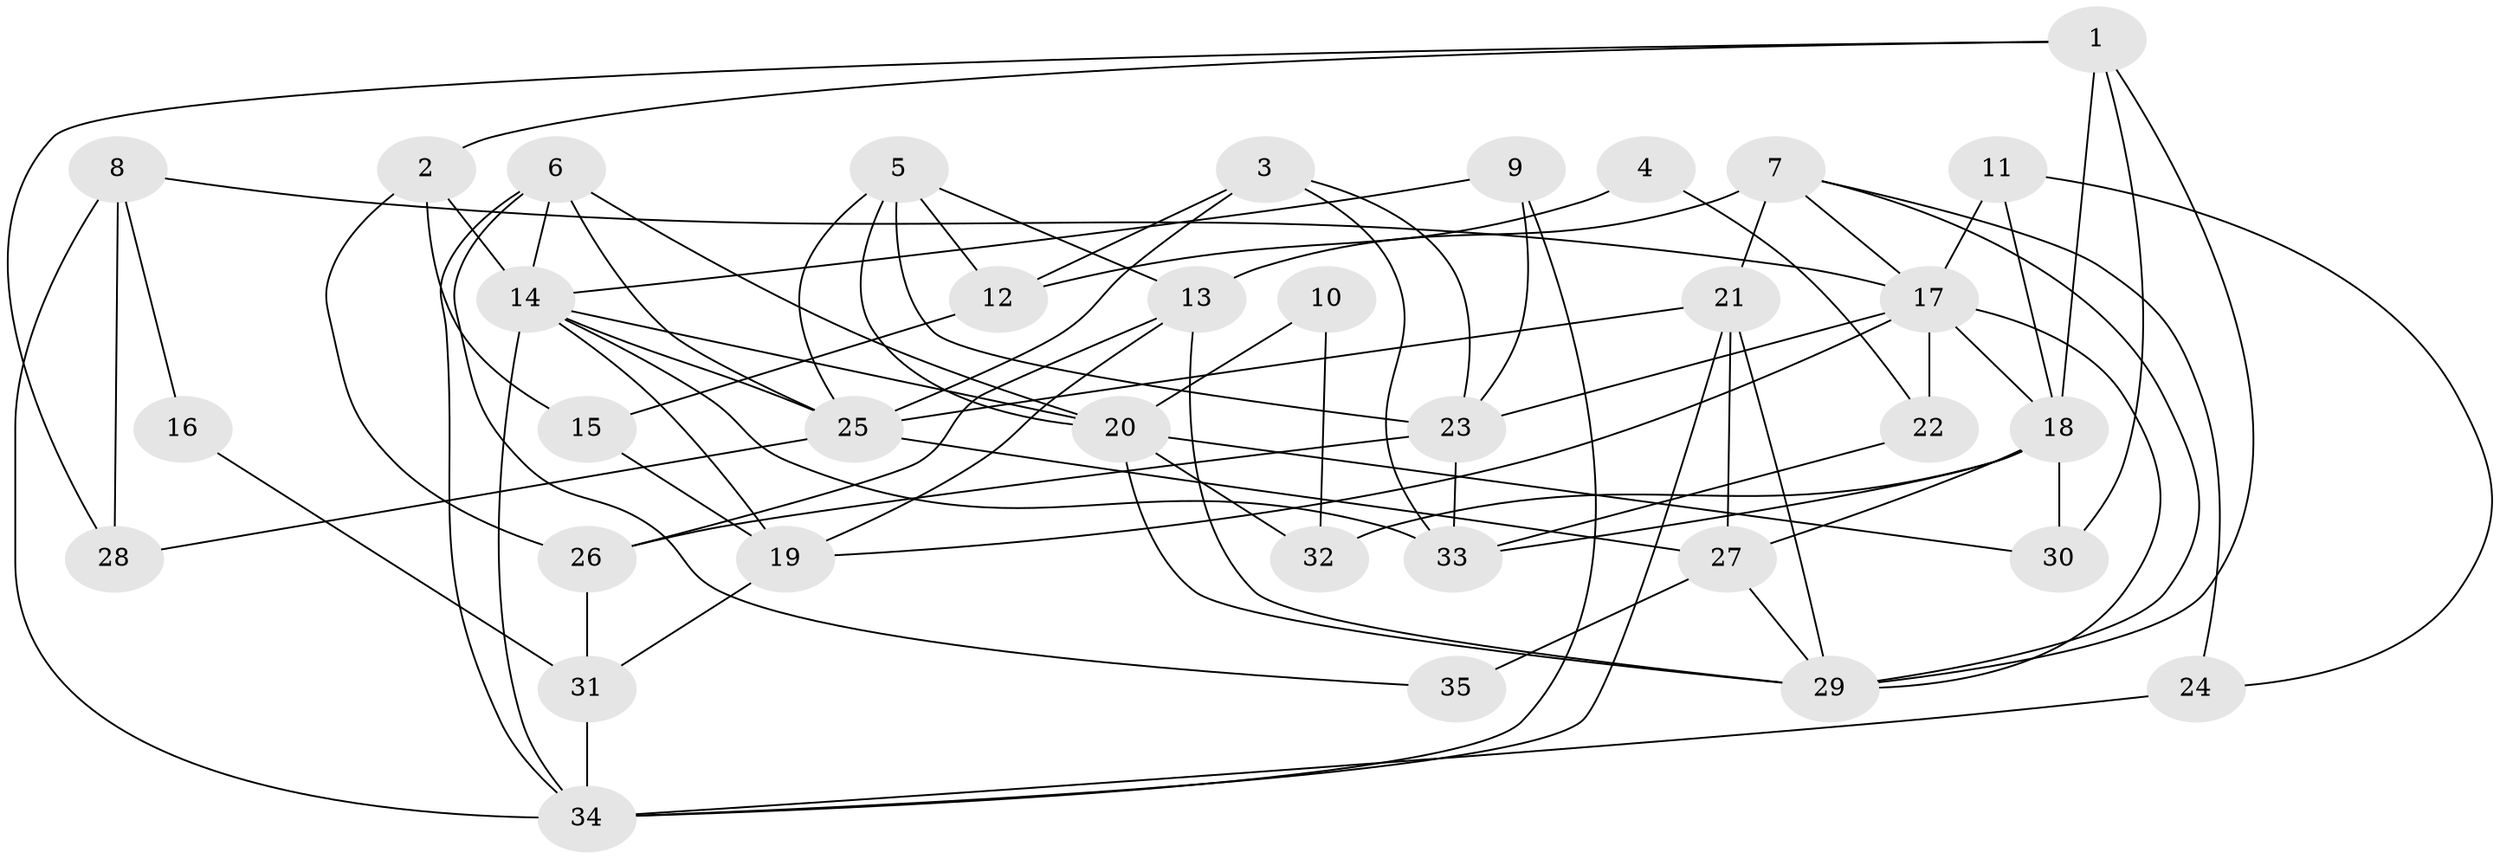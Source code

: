 // original degree distribution, {4: 0.3508771929824561, 5: 0.21052631578947367, 2: 0.12280701754385964, 3: 0.21052631578947367, 6: 0.07017543859649122, 7: 0.03508771929824561}
// Generated by graph-tools (version 1.1) at 2025/37/03/04/25 23:37:15]
// undirected, 35 vertices, 79 edges
graph export_dot {
  node [color=gray90,style=filled];
  1;
  2;
  3;
  4;
  5;
  6;
  7;
  8;
  9;
  10;
  11;
  12;
  13;
  14;
  15;
  16;
  17;
  18;
  19;
  20;
  21;
  22;
  23;
  24;
  25;
  26;
  27;
  28;
  29;
  30;
  31;
  32;
  33;
  34;
  35;
  1 -- 2 [weight=1.0];
  1 -- 18 [weight=1.0];
  1 -- 28 [weight=1.0];
  1 -- 29 [weight=1.0];
  1 -- 30 [weight=1.0];
  2 -- 14 [weight=1.0];
  2 -- 15 [weight=1.0];
  2 -- 26 [weight=1.0];
  3 -- 12 [weight=1.0];
  3 -- 23 [weight=1.0];
  3 -- 25 [weight=1.0];
  3 -- 33 [weight=1.0];
  4 -- 12 [weight=1.0];
  4 -- 22 [weight=1.0];
  5 -- 12 [weight=1.0];
  5 -- 13 [weight=1.0];
  5 -- 20 [weight=1.0];
  5 -- 23 [weight=1.0];
  5 -- 25 [weight=1.0];
  6 -- 14 [weight=1.0];
  6 -- 20 [weight=1.0];
  6 -- 25 [weight=1.0];
  6 -- 34 [weight=1.0];
  6 -- 35 [weight=1.0];
  7 -- 13 [weight=3.0];
  7 -- 17 [weight=1.0];
  7 -- 21 [weight=1.0];
  7 -- 24 [weight=1.0];
  7 -- 29 [weight=1.0];
  8 -- 16 [weight=1.0];
  8 -- 17 [weight=1.0];
  8 -- 28 [weight=1.0];
  8 -- 34 [weight=1.0];
  9 -- 14 [weight=1.0];
  9 -- 23 [weight=1.0];
  9 -- 34 [weight=1.0];
  10 -- 20 [weight=1.0];
  10 -- 32 [weight=1.0];
  11 -- 17 [weight=1.0];
  11 -- 18 [weight=1.0];
  11 -- 24 [weight=1.0];
  12 -- 15 [weight=1.0];
  13 -- 19 [weight=1.0];
  13 -- 26 [weight=1.0];
  13 -- 29 [weight=1.0];
  14 -- 19 [weight=1.0];
  14 -- 20 [weight=1.0];
  14 -- 25 [weight=1.0];
  14 -- 33 [weight=2.0];
  14 -- 34 [weight=1.0];
  15 -- 19 [weight=1.0];
  16 -- 31 [weight=1.0];
  17 -- 18 [weight=1.0];
  17 -- 19 [weight=1.0];
  17 -- 22 [weight=2.0];
  17 -- 23 [weight=1.0];
  17 -- 29 [weight=1.0];
  18 -- 27 [weight=1.0];
  18 -- 30 [weight=2.0];
  18 -- 32 [weight=1.0];
  18 -- 33 [weight=1.0];
  19 -- 31 [weight=1.0];
  20 -- 29 [weight=1.0];
  20 -- 30 [weight=1.0];
  20 -- 32 [weight=1.0];
  21 -- 25 [weight=1.0];
  21 -- 27 [weight=1.0];
  21 -- 29 [weight=1.0];
  21 -- 34 [weight=1.0];
  22 -- 33 [weight=1.0];
  23 -- 26 [weight=2.0];
  23 -- 33 [weight=1.0];
  24 -- 34 [weight=2.0];
  25 -- 27 [weight=1.0];
  25 -- 28 [weight=1.0];
  26 -- 31 [weight=2.0];
  27 -- 29 [weight=1.0];
  27 -- 35 [weight=2.0];
  31 -- 34 [weight=2.0];
}

